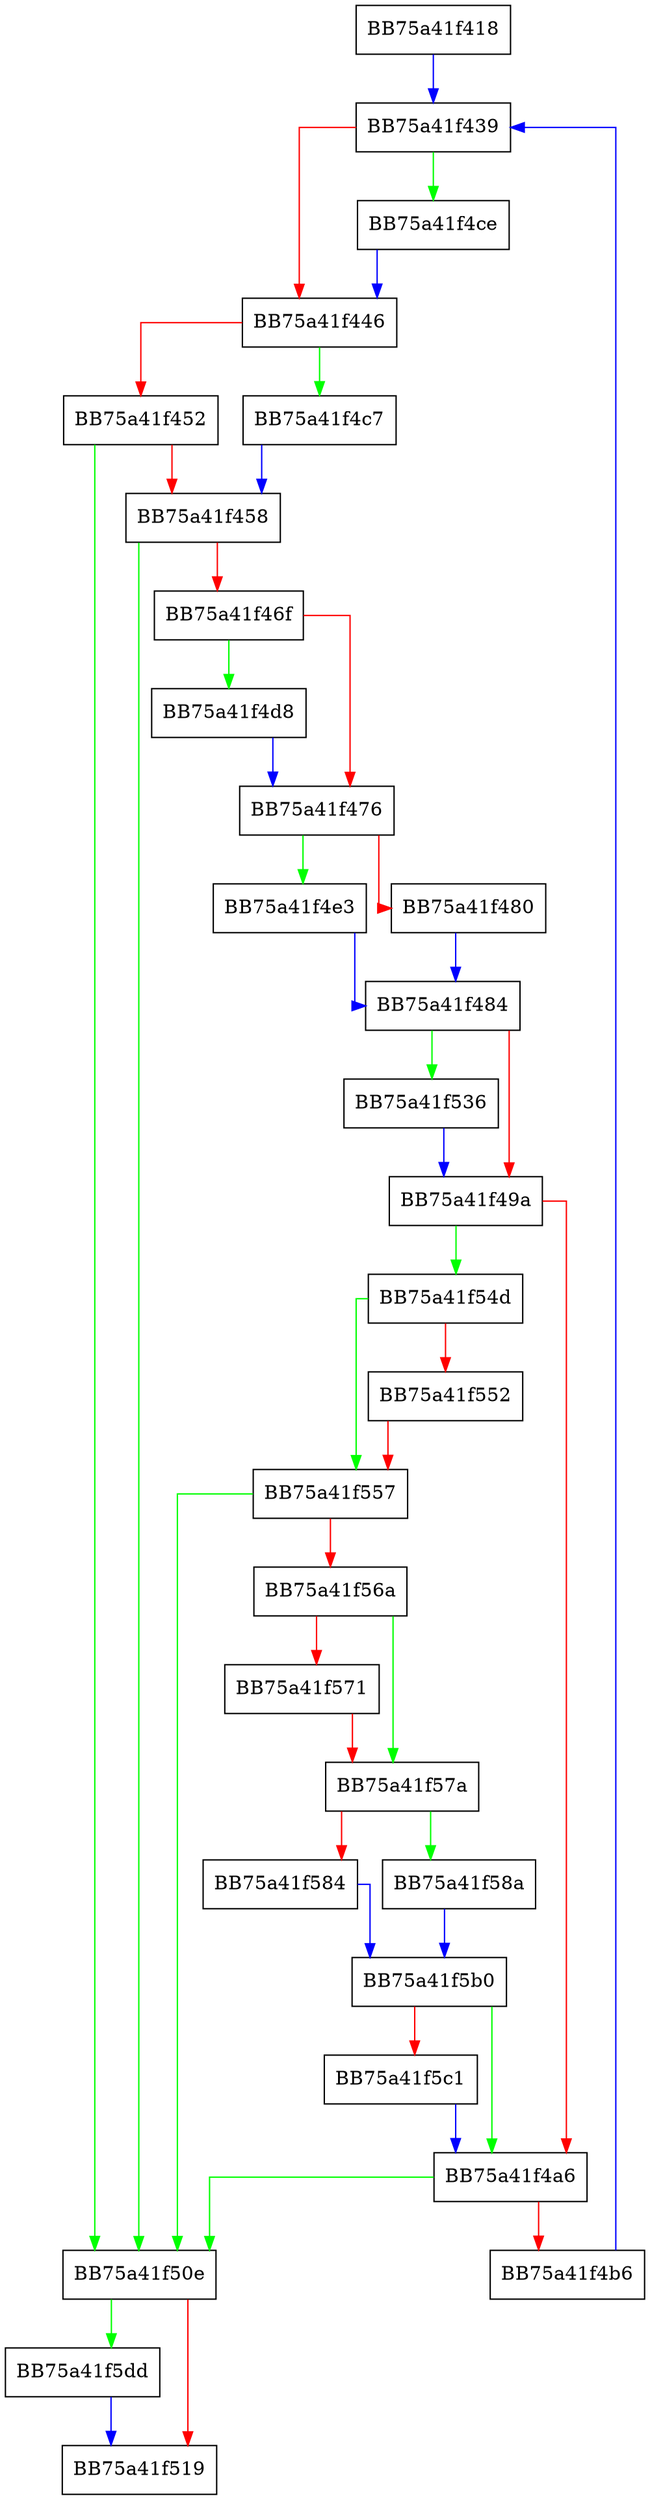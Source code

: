 digraph PrepareForFlush {
  node [shape="box"];
  graph [splines=ortho];
  BB75a41f418 -> BB75a41f439 [color="blue"];
  BB75a41f439 -> BB75a41f4ce [color="green"];
  BB75a41f439 -> BB75a41f446 [color="red"];
  BB75a41f446 -> BB75a41f4c7 [color="green"];
  BB75a41f446 -> BB75a41f452 [color="red"];
  BB75a41f452 -> BB75a41f50e [color="green"];
  BB75a41f452 -> BB75a41f458 [color="red"];
  BB75a41f458 -> BB75a41f50e [color="green"];
  BB75a41f458 -> BB75a41f46f [color="red"];
  BB75a41f46f -> BB75a41f4d8 [color="green"];
  BB75a41f46f -> BB75a41f476 [color="red"];
  BB75a41f476 -> BB75a41f4e3 [color="green"];
  BB75a41f476 -> BB75a41f480 [color="red"];
  BB75a41f480 -> BB75a41f484 [color="blue"];
  BB75a41f484 -> BB75a41f536 [color="green"];
  BB75a41f484 -> BB75a41f49a [color="red"];
  BB75a41f49a -> BB75a41f54d [color="green"];
  BB75a41f49a -> BB75a41f4a6 [color="red"];
  BB75a41f4a6 -> BB75a41f50e [color="green"];
  BB75a41f4a6 -> BB75a41f4b6 [color="red"];
  BB75a41f4b6 -> BB75a41f439 [color="blue"];
  BB75a41f4c7 -> BB75a41f458 [color="blue"];
  BB75a41f4ce -> BB75a41f446 [color="blue"];
  BB75a41f4d8 -> BB75a41f476 [color="blue"];
  BB75a41f4e3 -> BB75a41f484 [color="blue"];
  BB75a41f50e -> BB75a41f5dd [color="green"];
  BB75a41f50e -> BB75a41f519 [color="red"];
  BB75a41f536 -> BB75a41f49a [color="blue"];
  BB75a41f54d -> BB75a41f557 [color="green"];
  BB75a41f54d -> BB75a41f552 [color="red"];
  BB75a41f552 -> BB75a41f557 [color="red"];
  BB75a41f557 -> BB75a41f50e [color="green"];
  BB75a41f557 -> BB75a41f56a [color="red"];
  BB75a41f56a -> BB75a41f57a [color="green"];
  BB75a41f56a -> BB75a41f571 [color="red"];
  BB75a41f571 -> BB75a41f57a [color="red"];
  BB75a41f57a -> BB75a41f58a [color="green"];
  BB75a41f57a -> BB75a41f584 [color="red"];
  BB75a41f584 -> BB75a41f5b0 [color="blue"];
  BB75a41f58a -> BB75a41f5b0 [color="blue"];
  BB75a41f5b0 -> BB75a41f4a6 [color="green"];
  BB75a41f5b0 -> BB75a41f5c1 [color="red"];
  BB75a41f5c1 -> BB75a41f4a6 [color="blue"];
  BB75a41f5dd -> BB75a41f519 [color="blue"];
}